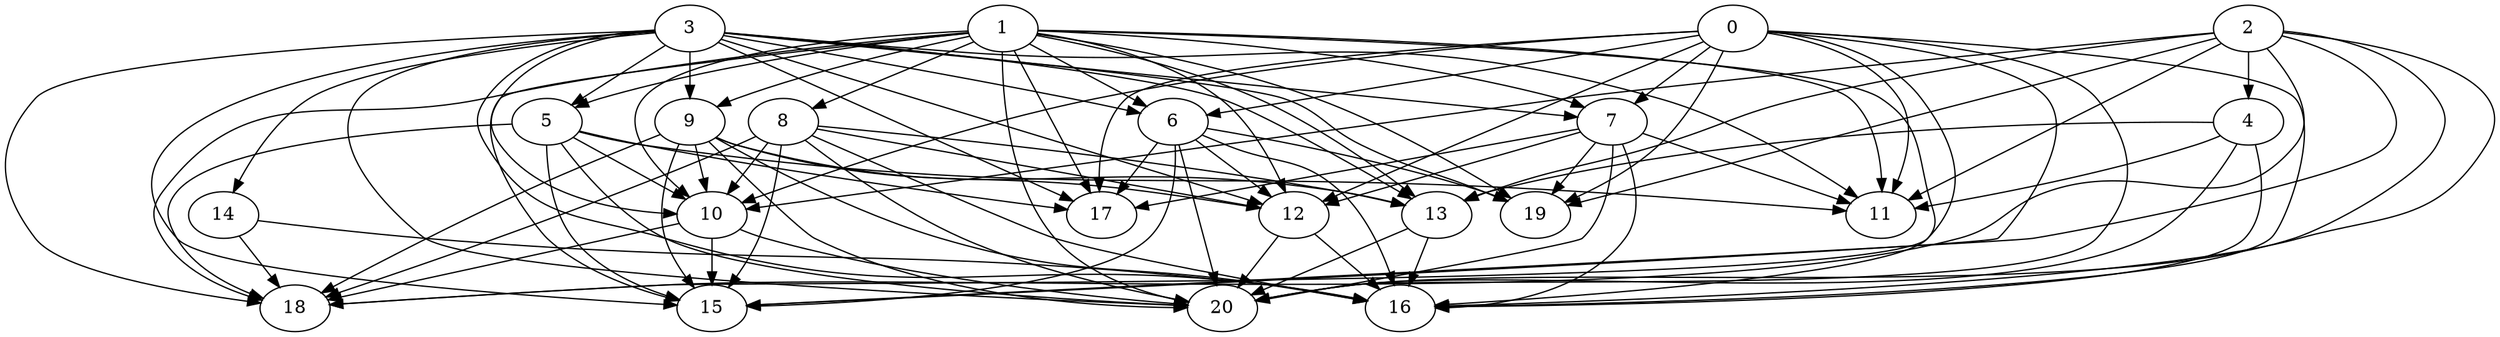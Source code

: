 digraph {
    7 -> 17;
    6 -> 15;
    3 -> 7;
    14 -> 16;
    3 -> 16;
    3 -> 13;
    5 -> 10;
    8 -> 18;
    8 -> 15;
    2 -> 11;
    1 -> 9;
    0 -> 11;
    1 -> 18;
    0 -> 20;
    1 -> 15;
    6 -> 20;
    7 -> 19;
    6 -> 17;
    3 -> 9;
    3 -> 6;
    14 -> 18;
    3 -> 18;
    3 -> 15;
    9 -> 10;
    0 -> 7;
    2 -> 4;
    0 -> 16;
    1 -> 11;
    2 -> 10;
    1 -> 8;
    1 -> 20;
    2 -> 19;
    1 -> 17;
    10 -> 20;
    7 -> 12;
    6 -> 19;
    3 -> 11;
    12 -> 20;
    3 -> 17;
    9 -> 12;
    8 -> 10;
    0 -> 6;
    5 -> 20;
    1 -> 13;
    9 -> 18;
    0 -> 15;
    1 -> 10;
    1 -> 19;
    6 -> 12;
    7 -> 20;
    12 -> 16;
    3 -> 10;
    3 -> 19;
    8 -> 12;
    1 -> 6;
    10 -> 18;
    9 -> 20;
    0 -> 17;
    10 -> 15;
    1 -> 12;
    2 -> 20;
    13 -> 20;
    7 -> 16;
    3 -> 12;
    4 -> 11;
    5 -> 18;
    4 -> 20;
    5 -> 15;
    9 -> 16;
    9 -> 13;
    0 -> 10;
    1 -> 5;
    8 -> 20;
    2 -> 16;
    13 -> 16;
    0 -> 19;
    2 -> 13;
    6 -> 16;
    3 -> 5;
    4 -> 16;
    3 -> 14;
    5 -> 11;
    4 -> 13;
    3 -> 20;
    5 -> 17;
    8 -> 16;
    9 -> 15;
    8 -> 13;
    0 -> 12;
    1 -> 7;
    2 -> 18;
    1 -> 16;
    0 -> 18;
    2 -> 15;
    7 -> 11;
}